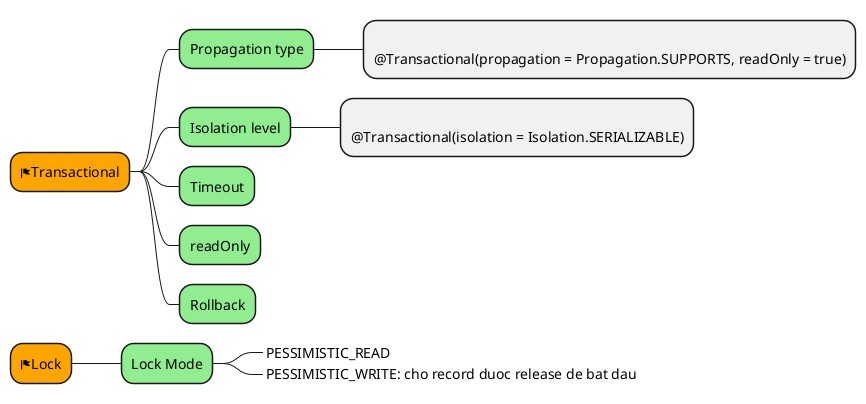 @startmindmap

+[#Orange] <&flag>Transactional
++[#lightgreen] Propagation type
***:
@Transactional(propagation = Propagation.SUPPORTS, readOnly = true);
++[#lightgreen] Isolation level
***:
@Transactional(isolation = Isolation.SERIALIZABLE);
++[#lightgreen] Timeout
++[#lightgreen] readOnly
++[#lightgreen] Rollback

+[#Orange] <&flag>Lock
++[#lightgreen] Lock Mode
+++_ PESSIMISTIC_READ
+++_ PESSIMISTIC_WRITE: cho record duoc release de bat dau

@endmindmap